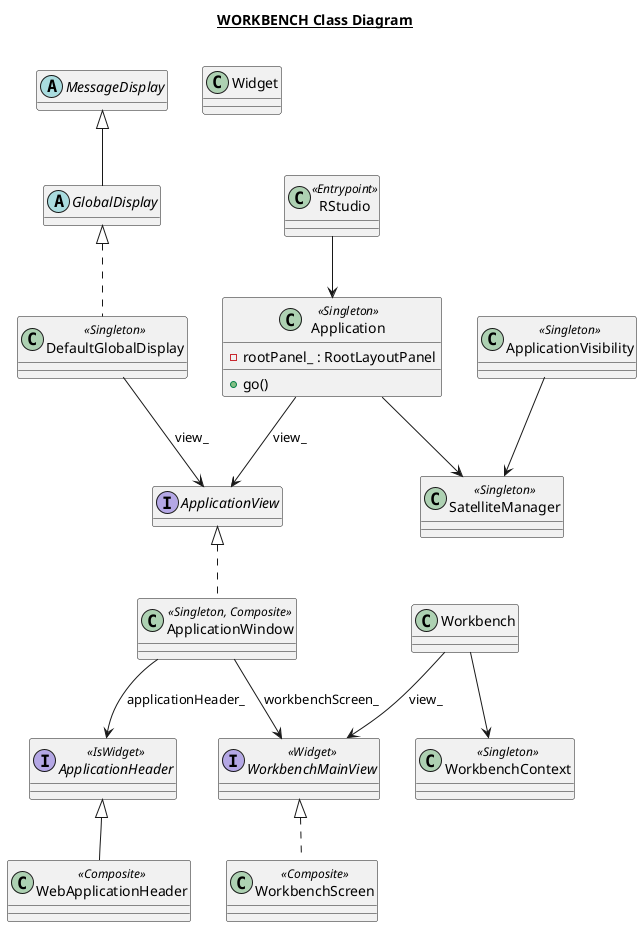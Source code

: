 @startuml

title __WORKBENCH Class Diagram__\n

abstract class MessageDisplay {
   # createDialog() {abstract}
   + promptForInteger() {abstract}
   + promptForText() {abstract}
   + promptForTextWithOption() {abstract}
   + public void promptForPassword()
   + showErrorMessage()
   + showGenericDialog()
   + showMessage()
   + showNotYetImplemented()
   + showPopupBlockedMessage()
   + showYesNoMessage()
}
hide MessageDisplay methods

abstract class GlobalDisplay {
   + openWindow() {abstract}
   + openWindow() {abstract}
   + openProgressWindow() {abstract}
   + openMinimalWindow() {abstract}
   + openWebMinimalWindow() {abstract}
   + openSatelliteWindow() {abstract}
   + openEmailComposeWindow() {abstract}
   + showHtmlFile() {abstract}
   + showWordDoc() {abstract}
   + showPptPresentation() {abstract}
   + openRStudioLink()
   + void openRStudioLink() {abstract}
   + showProgress() {abstract}
   + showLicenseWarningBar() {abstract}
   + showWarningBar() {abstract}
   + hideWarningBar() {abstract}
   + getProgressIndicator() {abstract}
}
hide GlobalDisplay methods

MessageDisplay <|-- GlobalDisplay

class DefaultGlobalDisplay <<Singleton>> {
}

GlobalDisplay <|.. DefaultGlobalDisplay
DefaultGlobalDisplay --> ApplicationView : view_

class SatelliteManager <<Singleton>> {
}

class ApplicationVisibility <<Singleton>> {
}
ApplicationVisibility --> SatelliteManager

class RStudio <<Entrypoint>> {
}

class Application <<Singleton>> {
   - rootPanel_ : RootLayoutPanel
   + go()
}

RStudio --> Application

interface ApplicationView {
   focusToolbar()
   getWidget()
   hideSerializationProgress()
   hideWarning()
   isToolbarShowing()
   reportStatus()
   showApplicationAgreement()
   showApplicationDisconnected()
   showApplicationMultiSessionQuit()
   showApplicationOffline()
   showApplicationQuit()
   showApplicationSuicide()
   showApplicationUpdateRequired()
   showLicenseWarning()
   showSerializationProgress()
   showSessionAbendWarning()
   showToolbar()
   showWarning()
   showWorkbenchView()
}
hide ApplicationView methods

class ApplicationWindow <<Singleton, Composite>> {
}

Application --> ApplicationView : view_
Application --> SatelliteManager
ApplicationView <|.. ApplicationWindow

class Widget {
}

interface WorkbenchMainView <<Widget>> {
}

class WorkbenchScreen <<Composite>> {
}

WorkbenchMainView <|.. WorkbenchScreen

class Workbench {
}

class WorkbenchContext <<Singleton>> {
}

Workbench --> WorkbenchMainView : view_
Workbench --> WorkbenchContext
ApplicationWindow --> WorkbenchMainView : workbenchScreen_

interface ApplicationHeader <<IsWidget>> {
}

class WebApplicationHeader <<Composite>> {
}

ApplicationHeader <|-- WebApplicationHeader

ApplicationWindow --> ApplicationHeader : applicationHeader_

@enduml
